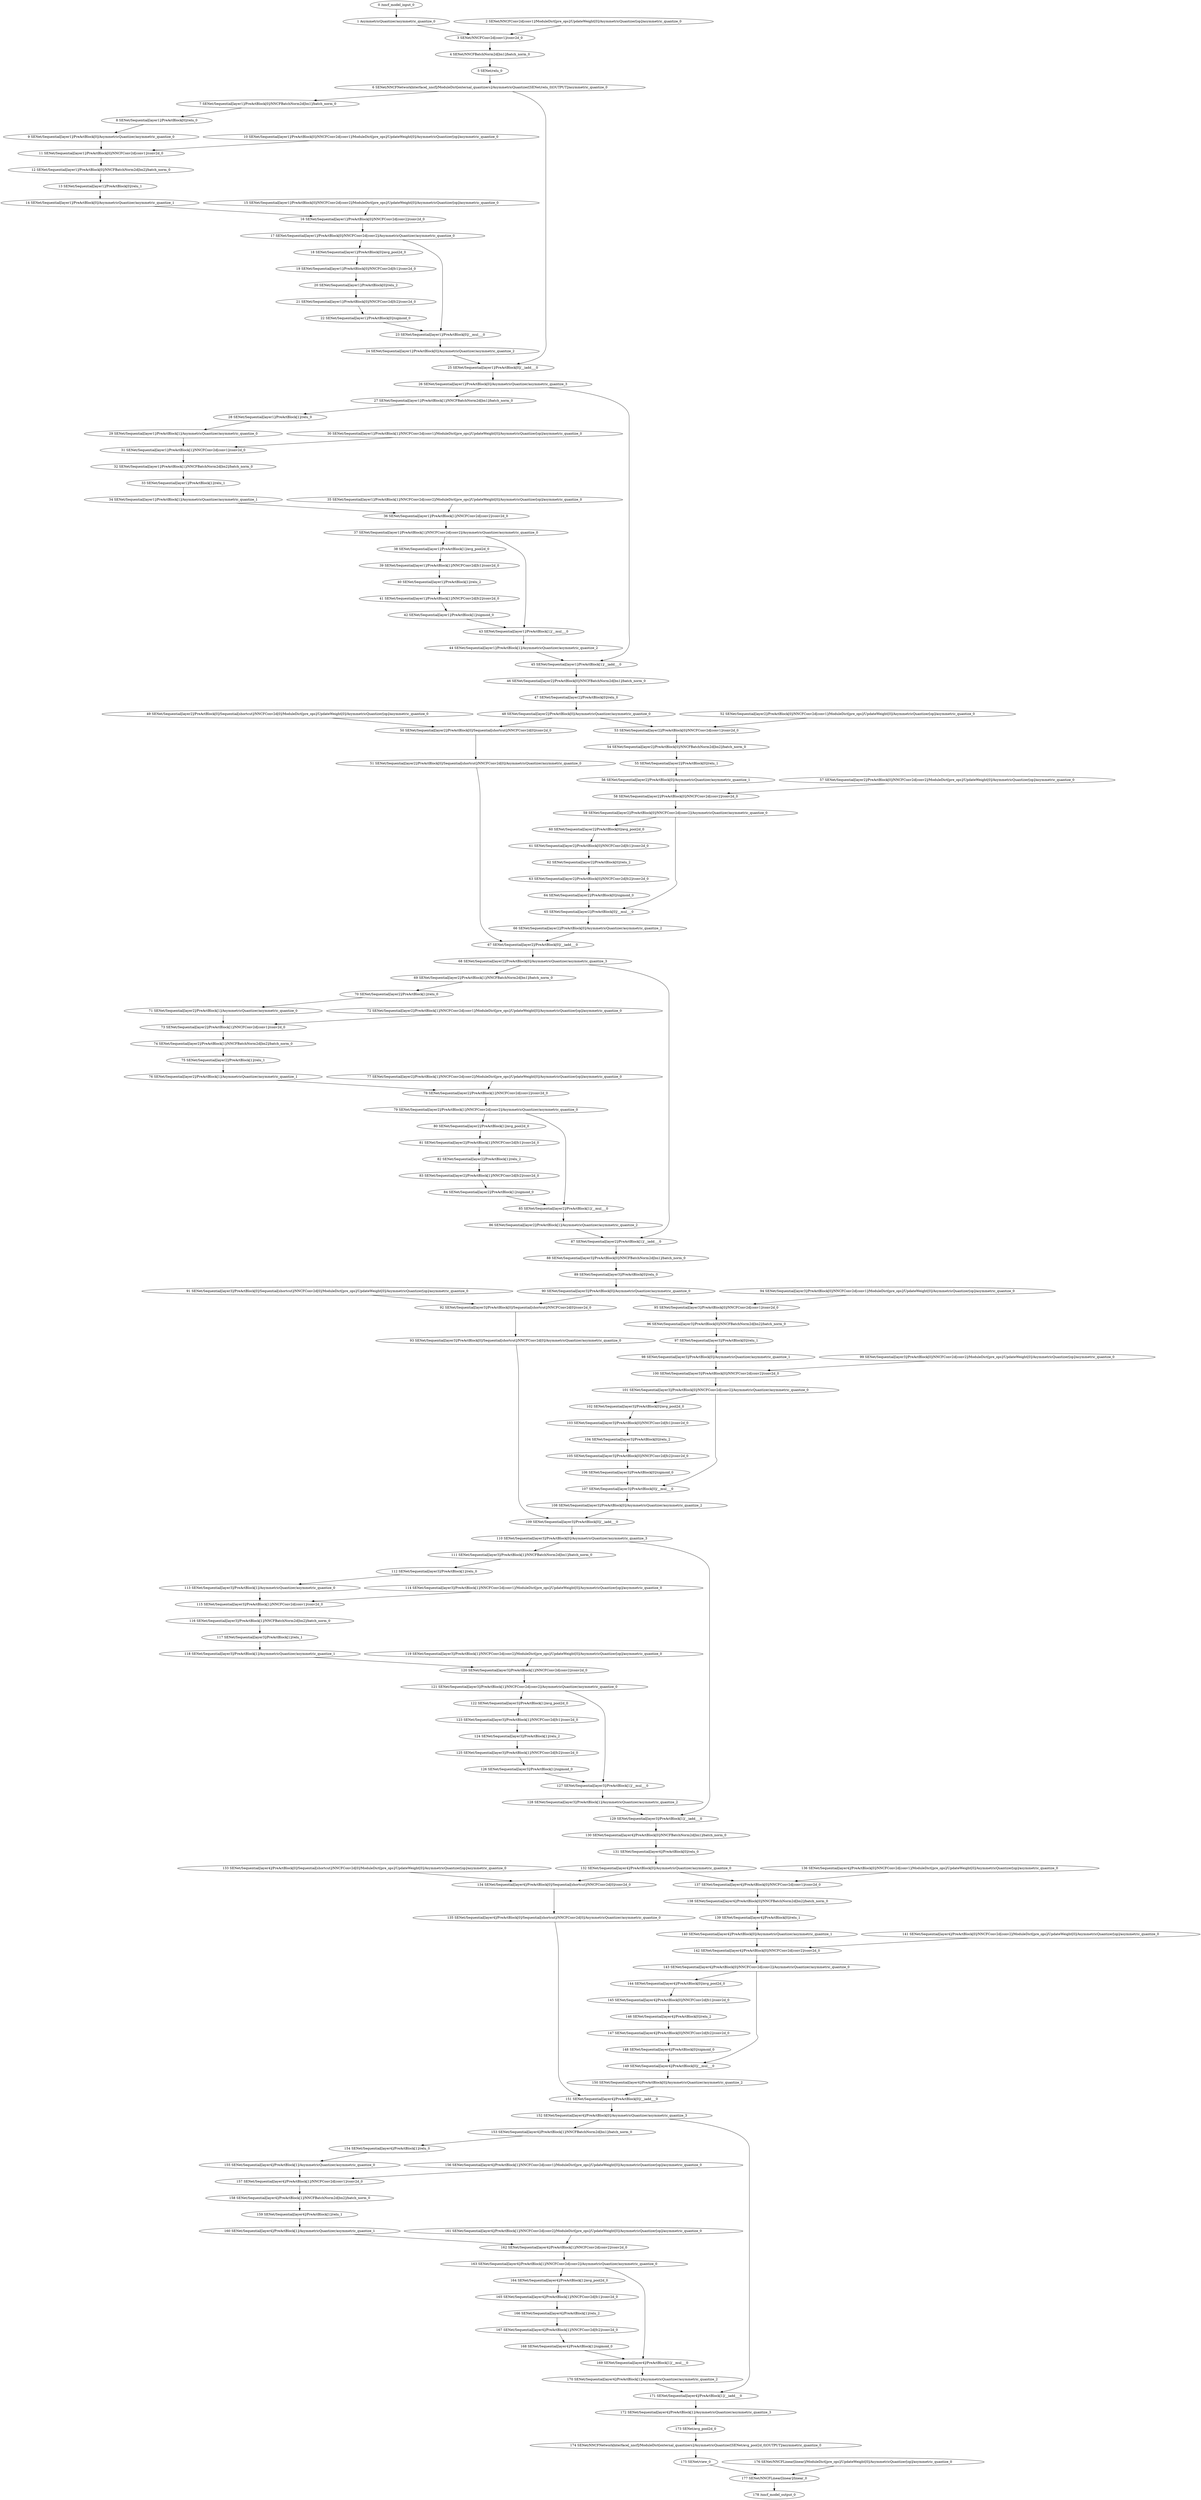 strict digraph  {
"0 /nncf_model_input_0" [id=0, type=nncf_model_input];
"1 AsymmetricQuantizer/asymmetric_quantize_0" [id=1, type=asymmetric_quantize];
"2 SENet/NNCFConv2d[conv1]/ModuleDict[pre_ops]/UpdateWeight[0]/AsymmetricQuantizer[op]/asymmetric_quantize_0" [id=2, type=asymmetric_quantize];
"3 SENet/NNCFConv2d[conv1]/conv2d_0" [id=3, type=conv2d];
"4 SENet/NNCFBatchNorm2d[bn1]/batch_norm_0" [id=4, type=batch_norm];
"5 SENet/relu_0" [id=5, type=relu];
"6 SENet/NNCFNetworkInterface[_nncf]/ModuleDict[external_quantizers]/AsymmetricQuantizer[SENet/relu_0|OUTPUT]/asymmetric_quantize_0" [id=6, type=asymmetric_quantize];
"7 SENet/Sequential[layer1]/PreActBlock[0]/NNCFBatchNorm2d[bn1]/batch_norm_0" [id=7, type=batch_norm];
"8 SENet/Sequential[layer1]/PreActBlock[0]/relu_0" [id=8, type=relu];
"9 SENet/Sequential[layer1]/PreActBlock[0]/AsymmetricQuantizer/asymmetric_quantize_0" [id=9, type=asymmetric_quantize];
"10 SENet/Sequential[layer1]/PreActBlock[0]/NNCFConv2d[conv1]/ModuleDict[pre_ops]/UpdateWeight[0]/AsymmetricQuantizer[op]/asymmetric_quantize_0" [id=10, type=asymmetric_quantize];
"11 SENet/Sequential[layer1]/PreActBlock[0]/NNCFConv2d[conv1]/conv2d_0" [id=11, type=conv2d];
"12 SENet/Sequential[layer1]/PreActBlock[0]/NNCFBatchNorm2d[bn2]/batch_norm_0" [id=12, type=batch_norm];
"13 SENet/Sequential[layer1]/PreActBlock[0]/relu_1" [id=13, type=relu];
"14 SENet/Sequential[layer1]/PreActBlock[0]/AsymmetricQuantizer/asymmetric_quantize_1" [id=14, type=asymmetric_quantize];
"15 SENet/Sequential[layer1]/PreActBlock[0]/NNCFConv2d[conv2]/ModuleDict[pre_ops]/UpdateWeight[0]/AsymmetricQuantizer[op]/asymmetric_quantize_0" [id=15, type=asymmetric_quantize];
"16 SENet/Sequential[layer1]/PreActBlock[0]/NNCFConv2d[conv2]/conv2d_0" [id=16, type=conv2d];
"17 SENet/Sequential[layer1]/PreActBlock[0]/NNCFConv2d[conv2]/AsymmetricQuantizer/asymmetric_quantize_0" [id=17, type=asymmetric_quantize];
"18 SENet/Sequential[layer1]/PreActBlock[0]/avg_pool2d_0" [id=18, type=avg_pool2d];
"19 SENet/Sequential[layer1]/PreActBlock[0]/NNCFConv2d[fc1]/conv2d_0" [id=19, type=conv2d];
"20 SENet/Sequential[layer1]/PreActBlock[0]/relu_2" [id=20, type=relu];
"21 SENet/Sequential[layer1]/PreActBlock[0]/NNCFConv2d[fc2]/conv2d_0" [id=21, type=conv2d];
"22 SENet/Sequential[layer1]/PreActBlock[0]/sigmoid_0" [id=22, type=sigmoid];
"23 SENet/Sequential[layer1]/PreActBlock[0]/__mul___0" [id=23, type=__mul__];
"24 SENet/Sequential[layer1]/PreActBlock[0]/AsymmetricQuantizer/asymmetric_quantize_2" [id=24, type=asymmetric_quantize];
"25 SENet/Sequential[layer1]/PreActBlock[0]/__iadd___0" [id=25, type=__iadd__];
"26 SENet/Sequential[layer1]/PreActBlock[0]/AsymmetricQuantizer/asymmetric_quantize_3" [id=26, type=asymmetric_quantize];
"27 SENet/Sequential[layer1]/PreActBlock[1]/NNCFBatchNorm2d[bn1]/batch_norm_0" [id=27, type=batch_norm];
"28 SENet/Sequential[layer1]/PreActBlock[1]/relu_0" [id=28, type=relu];
"29 SENet/Sequential[layer1]/PreActBlock[1]/AsymmetricQuantizer/asymmetric_quantize_0" [id=29, type=asymmetric_quantize];
"30 SENet/Sequential[layer1]/PreActBlock[1]/NNCFConv2d[conv1]/ModuleDict[pre_ops]/UpdateWeight[0]/AsymmetricQuantizer[op]/asymmetric_quantize_0" [id=30, type=asymmetric_quantize];
"31 SENet/Sequential[layer1]/PreActBlock[1]/NNCFConv2d[conv1]/conv2d_0" [id=31, type=conv2d];
"32 SENet/Sequential[layer1]/PreActBlock[1]/NNCFBatchNorm2d[bn2]/batch_norm_0" [id=32, type=batch_norm];
"33 SENet/Sequential[layer1]/PreActBlock[1]/relu_1" [id=33, type=relu];
"34 SENet/Sequential[layer1]/PreActBlock[1]/AsymmetricQuantizer/asymmetric_quantize_1" [id=34, type=asymmetric_quantize];
"35 SENet/Sequential[layer1]/PreActBlock[1]/NNCFConv2d[conv2]/ModuleDict[pre_ops]/UpdateWeight[0]/AsymmetricQuantizer[op]/asymmetric_quantize_0" [id=35, type=asymmetric_quantize];
"36 SENet/Sequential[layer1]/PreActBlock[1]/NNCFConv2d[conv2]/conv2d_0" [id=36, type=conv2d];
"37 SENet/Sequential[layer1]/PreActBlock[1]/NNCFConv2d[conv2]/AsymmetricQuantizer/asymmetric_quantize_0" [id=37, type=asymmetric_quantize];
"38 SENet/Sequential[layer1]/PreActBlock[1]/avg_pool2d_0" [id=38, type=avg_pool2d];
"39 SENet/Sequential[layer1]/PreActBlock[1]/NNCFConv2d[fc1]/conv2d_0" [id=39, type=conv2d];
"40 SENet/Sequential[layer1]/PreActBlock[1]/relu_2" [id=40, type=relu];
"41 SENet/Sequential[layer1]/PreActBlock[1]/NNCFConv2d[fc2]/conv2d_0" [id=41, type=conv2d];
"42 SENet/Sequential[layer1]/PreActBlock[1]/sigmoid_0" [id=42, type=sigmoid];
"43 SENet/Sequential[layer1]/PreActBlock[1]/__mul___0" [id=43, type=__mul__];
"44 SENet/Sequential[layer1]/PreActBlock[1]/AsymmetricQuantizer/asymmetric_quantize_2" [id=44, type=asymmetric_quantize];
"45 SENet/Sequential[layer1]/PreActBlock[1]/__iadd___0" [id=45, type=__iadd__];
"46 SENet/Sequential[layer2]/PreActBlock[0]/NNCFBatchNorm2d[bn1]/batch_norm_0" [id=46, type=batch_norm];
"47 SENet/Sequential[layer2]/PreActBlock[0]/relu_0" [id=47, type=relu];
"48 SENet/Sequential[layer2]/PreActBlock[0]/AsymmetricQuantizer/asymmetric_quantize_0" [id=48, type=asymmetric_quantize];
"49 SENet/Sequential[layer2]/PreActBlock[0]/Sequential[shortcut]/NNCFConv2d[0]/ModuleDict[pre_ops]/UpdateWeight[0]/AsymmetricQuantizer[op]/asymmetric_quantize_0" [id=49, type=asymmetric_quantize];
"50 SENet/Sequential[layer2]/PreActBlock[0]/Sequential[shortcut]/NNCFConv2d[0]/conv2d_0" [id=50, type=conv2d];
"51 SENet/Sequential[layer2]/PreActBlock[0]/Sequential[shortcut]/NNCFConv2d[0]/AsymmetricQuantizer/asymmetric_quantize_0" [id=51, type=asymmetric_quantize];
"52 SENet/Sequential[layer2]/PreActBlock[0]/NNCFConv2d[conv1]/ModuleDict[pre_ops]/UpdateWeight[0]/AsymmetricQuantizer[op]/asymmetric_quantize_0" [id=52, type=asymmetric_quantize];
"53 SENet/Sequential[layer2]/PreActBlock[0]/NNCFConv2d[conv1]/conv2d_0" [id=53, type=conv2d];
"54 SENet/Sequential[layer2]/PreActBlock[0]/NNCFBatchNorm2d[bn2]/batch_norm_0" [id=54, type=batch_norm];
"55 SENet/Sequential[layer2]/PreActBlock[0]/relu_1" [id=55, type=relu];
"56 SENet/Sequential[layer2]/PreActBlock[0]/AsymmetricQuantizer/asymmetric_quantize_1" [id=56, type=asymmetric_quantize];
"57 SENet/Sequential[layer2]/PreActBlock[0]/NNCFConv2d[conv2]/ModuleDict[pre_ops]/UpdateWeight[0]/AsymmetricQuantizer[op]/asymmetric_quantize_0" [id=57, type=asymmetric_quantize];
"58 SENet/Sequential[layer2]/PreActBlock[0]/NNCFConv2d[conv2]/conv2d_0" [id=58, type=conv2d];
"59 SENet/Sequential[layer2]/PreActBlock[0]/NNCFConv2d[conv2]/AsymmetricQuantizer/asymmetric_quantize_0" [id=59, type=asymmetric_quantize];
"60 SENet/Sequential[layer2]/PreActBlock[0]/avg_pool2d_0" [id=60, type=avg_pool2d];
"61 SENet/Sequential[layer2]/PreActBlock[0]/NNCFConv2d[fc1]/conv2d_0" [id=61, type=conv2d];
"62 SENet/Sequential[layer2]/PreActBlock[0]/relu_2" [id=62, type=relu];
"63 SENet/Sequential[layer2]/PreActBlock[0]/NNCFConv2d[fc2]/conv2d_0" [id=63, type=conv2d];
"64 SENet/Sequential[layer2]/PreActBlock[0]/sigmoid_0" [id=64, type=sigmoid];
"65 SENet/Sequential[layer2]/PreActBlock[0]/__mul___0" [id=65, type=__mul__];
"66 SENet/Sequential[layer2]/PreActBlock[0]/AsymmetricQuantizer/asymmetric_quantize_2" [id=66, type=asymmetric_quantize];
"67 SENet/Sequential[layer2]/PreActBlock[0]/__iadd___0" [id=67, type=__iadd__];
"68 SENet/Sequential[layer2]/PreActBlock[0]/AsymmetricQuantizer/asymmetric_quantize_3" [id=68, type=asymmetric_quantize];
"69 SENet/Sequential[layer2]/PreActBlock[1]/NNCFBatchNorm2d[bn1]/batch_norm_0" [id=69, type=batch_norm];
"70 SENet/Sequential[layer2]/PreActBlock[1]/relu_0" [id=70, type=relu];
"71 SENet/Sequential[layer2]/PreActBlock[1]/AsymmetricQuantizer/asymmetric_quantize_0" [id=71, type=asymmetric_quantize];
"72 SENet/Sequential[layer2]/PreActBlock[1]/NNCFConv2d[conv1]/ModuleDict[pre_ops]/UpdateWeight[0]/AsymmetricQuantizer[op]/asymmetric_quantize_0" [id=72, type=asymmetric_quantize];
"73 SENet/Sequential[layer2]/PreActBlock[1]/NNCFConv2d[conv1]/conv2d_0" [id=73, type=conv2d];
"74 SENet/Sequential[layer2]/PreActBlock[1]/NNCFBatchNorm2d[bn2]/batch_norm_0" [id=74, type=batch_norm];
"75 SENet/Sequential[layer2]/PreActBlock[1]/relu_1" [id=75, type=relu];
"76 SENet/Sequential[layer2]/PreActBlock[1]/AsymmetricQuantizer/asymmetric_quantize_1" [id=76, type=asymmetric_quantize];
"77 SENet/Sequential[layer2]/PreActBlock[1]/NNCFConv2d[conv2]/ModuleDict[pre_ops]/UpdateWeight[0]/AsymmetricQuantizer[op]/asymmetric_quantize_0" [id=77, type=asymmetric_quantize];
"78 SENet/Sequential[layer2]/PreActBlock[1]/NNCFConv2d[conv2]/conv2d_0" [id=78, type=conv2d];
"79 SENet/Sequential[layer2]/PreActBlock[1]/NNCFConv2d[conv2]/AsymmetricQuantizer/asymmetric_quantize_0" [id=79, type=asymmetric_quantize];
"80 SENet/Sequential[layer2]/PreActBlock[1]/avg_pool2d_0" [id=80, type=avg_pool2d];
"81 SENet/Sequential[layer2]/PreActBlock[1]/NNCFConv2d[fc1]/conv2d_0" [id=81, type=conv2d];
"82 SENet/Sequential[layer2]/PreActBlock[1]/relu_2" [id=82, type=relu];
"83 SENet/Sequential[layer2]/PreActBlock[1]/NNCFConv2d[fc2]/conv2d_0" [id=83, type=conv2d];
"84 SENet/Sequential[layer2]/PreActBlock[1]/sigmoid_0" [id=84, type=sigmoid];
"85 SENet/Sequential[layer2]/PreActBlock[1]/__mul___0" [id=85, type=__mul__];
"86 SENet/Sequential[layer2]/PreActBlock[1]/AsymmetricQuantizer/asymmetric_quantize_2" [id=86, type=asymmetric_quantize];
"87 SENet/Sequential[layer2]/PreActBlock[1]/__iadd___0" [id=87, type=__iadd__];
"88 SENet/Sequential[layer3]/PreActBlock[0]/NNCFBatchNorm2d[bn1]/batch_norm_0" [id=88, type=batch_norm];
"89 SENet/Sequential[layer3]/PreActBlock[0]/relu_0" [id=89, type=relu];
"90 SENet/Sequential[layer3]/PreActBlock[0]/AsymmetricQuantizer/asymmetric_quantize_0" [id=90, type=asymmetric_quantize];
"91 SENet/Sequential[layer3]/PreActBlock[0]/Sequential[shortcut]/NNCFConv2d[0]/ModuleDict[pre_ops]/UpdateWeight[0]/AsymmetricQuantizer[op]/asymmetric_quantize_0" [id=91, type=asymmetric_quantize];
"92 SENet/Sequential[layer3]/PreActBlock[0]/Sequential[shortcut]/NNCFConv2d[0]/conv2d_0" [id=92, type=conv2d];
"93 SENet/Sequential[layer3]/PreActBlock[0]/Sequential[shortcut]/NNCFConv2d[0]/AsymmetricQuantizer/asymmetric_quantize_0" [id=93, type=asymmetric_quantize];
"94 SENet/Sequential[layer3]/PreActBlock[0]/NNCFConv2d[conv1]/ModuleDict[pre_ops]/UpdateWeight[0]/AsymmetricQuantizer[op]/asymmetric_quantize_0" [id=94, type=asymmetric_quantize];
"95 SENet/Sequential[layer3]/PreActBlock[0]/NNCFConv2d[conv1]/conv2d_0" [id=95, type=conv2d];
"96 SENet/Sequential[layer3]/PreActBlock[0]/NNCFBatchNorm2d[bn2]/batch_norm_0" [id=96, type=batch_norm];
"97 SENet/Sequential[layer3]/PreActBlock[0]/relu_1" [id=97, type=relu];
"98 SENet/Sequential[layer3]/PreActBlock[0]/AsymmetricQuantizer/asymmetric_quantize_1" [id=98, type=asymmetric_quantize];
"99 SENet/Sequential[layer3]/PreActBlock[0]/NNCFConv2d[conv2]/ModuleDict[pre_ops]/UpdateWeight[0]/AsymmetricQuantizer[op]/asymmetric_quantize_0" [id=99, type=asymmetric_quantize];
"100 SENet/Sequential[layer3]/PreActBlock[0]/NNCFConv2d[conv2]/conv2d_0" [id=100, type=conv2d];
"101 SENet/Sequential[layer3]/PreActBlock[0]/NNCFConv2d[conv2]/AsymmetricQuantizer/asymmetric_quantize_0" [id=101, type=asymmetric_quantize];
"102 SENet/Sequential[layer3]/PreActBlock[0]/avg_pool2d_0" [id=102, type=avg_pool2d];
"103 SENet/Sequential[layer3]/PreActBlock[0]/NNCFConv2d[fc1]/conv2d_0" [id=103, type=conv2d];
"104 SENet/Sequential[layer3]/PreActBlock[0]/relu_2" [id=104, type=relu];
"105 SENet/Sequential[layer3]/PreActBlock[0]/NNCFConv2d[fc2]/conv2d_0" [id=105, type=conv2d];
"106 SENet/Sequential[layer3]/PreActBlock[0]/sigmoid_0" [id=106, type=sigmoid];
"107 SENet/Sequential[layer3]/PreActBlock[0]/__mul___0" [id=107, type=__mul__];
"108 SENet/Sequential[layer3]/PreActBlock[0]/AsymmetricQuantizer/asymmetric_quantize_2" [id=108, type=asymmetric_quantize];
"109 SENet/Sequential[layer3]/PreActBlock[0]/__iadd___0" [id=109, type=__iadd__];
"110 SENet/Sequential[layer3]/PreActBlock[0]/AsymmetricQuantizer/asymmetric_quantize_3" [id=110, type=asymmetric_quantize];
"111 SENet/Sequential[layer3]/PreActBlock[1]/NNCFBatchNorm2d[bn1]/batch_norm_0" [id=111, type=batch_norm];
"112 SENet/Sequential[layer3]/PreActBlock[1]/relu_0" [id=112, type=relu];
"113 SENet/Sequential[layer3]/PreActBlock[1]/AsymmetricQuantizer/asymmetric_quantize_0" [id=113, type=asymmetric_quantize];
"114 SENet/Sequential[layer3]/PreActBlock[1]/NNCFConv2d[conv1]/ModuleDict[pre_ops]/UpdateWeight[0]/AsymmetricQuantizer[op]/asymmetric_quantize_0" [id=114, type=asymmetric_quantize];
"115 SENet/Sequential[layer3]/PreActBlock[1]/NNCFConv2d[conv1]/conv2d_0" [id=115, type=conv2d];
"116 SENet/Sequential[layer3]/PreActBlock[1]/NNCFBatchNorm2d[bn2]/batch_norm_0" [id=116, type=batch_norm];
"117 SENet/Sequential[layer3]/PreActBlock[1]/relu_1" [id=117, type=relu];
"118 SENet/Sequential[layer3]/PreActBlock[1]/AsymmetricQuantizer/asymmetric_quantize_1" [id=118, type=asymmetric_quantize];
"119 SENet/Sequential[layer3]/PreActBlock[1]/NNCFConv2d[conv2]/ModuleDict[pre_ops]/UpdateWeight[0]/AsymmetricQuantizer[op]/asymmetric_quantize_0" [id=119, type=asymmetric_quantize];
"120 SENet/Sequential[layer3]/PreActBlock[1]/NNCFConv2d[conv2]/conv2d_0" [id=120, type=conv2d];
"121 SENet/Sequential[layer3]/PreActBlock[1]/NNCFConv2d[conv2]/AsymmetricQuantizer/asymmetric_quantize_0" [id=121, type=asymmetric_quantize];
"122 SENet/Sequential[layer3]/PreActBlock[1]/avg_pool2d_0" [id=122, type=avg_pool2d];
"123 SENet/Sequential[layer3]/PreActBlock[1]/NNCFConv2d[fc1]/conv2d_0" [id=123, type=conv2d];
"124 SENet/Sequential[layer3]/PreActBlock[1]/relu_2" [id=124, type=relu];
"125 SENet/Sequential[layer3]/PreActBlock[1]/NNCFConv2d[fc2]/conv2d_0" [id=125, type=conv2d];
"126 SENet/Sequential[layer3]/PreActBlock[1]/sigmoid_0" [id=126, type=sigmoid];
"127 SENet/Sequential[layer3]/PreActBlock[1]/__mul___0" [id=127, type=__mul__];
"128 SENet/Sequential[layer3]/PreActBlock[1]/AsymmetricQuantizer/asymmetric_quantize_2" [id=128, type=asymmetric_quantize];
"129 SENet/Sequential[layer3]/PreActBlock[1]/__iadd___0" [id=129, type=__iadd__];
"130 SENet/Sequential[layer4]/PreActBlock[0]/NNCFBatchNorm2d[bn1]/batch_norm_0" [id=130, type=batch_norm];
"131 SENet/Sequential[layer4]/PreActBlock[0]/relu_0" [id=131, type=relu];
"132 SENet/Sequential[layer4]/PreActBlock[0]/AsymmetricQuantizer/asymmetric_quantize_0" [id=132, type=asymmetric_quantize];
"133 SENet/Sequential[layer4]/PreActBlock[0]/Sequential[shortcut]/NNCFConv2d[0]/ModuleDict[pre_ops]/UpdateWeight[0]/AsymmetricQuantizer[op]/asymmetric_quantize_0" [id=133, type=asymmetric_quantize];
"134 SENet/Sequential[layer4]/PreActBlock[0]/Sequential[shortcut]/NNCFConv2d[0]/conv2d_0" [id=134, type=conv2d];
"135 SENet/Sequential[layer4]/PreActBlock[0]/Sequential[shortcut]/NNCFConv2d[0]/AsymmetricQuantizer/asymmetric_quantize_0" [id=135, type=asymmetric_quantize];
"136 SENet/Sequential[layer4]/PreActBlock[0]/NNCFConv2d[conv1]/ModuleDict[pre_ops]/UpdateWeight[0]/AsymmetricQuantizer[op]/asymmetric_quantize_0" [id=136, type=asymmetric_quantize];
"137 SENet/Sequential[layer4]/PreActBlock[0]/NNCFConv2d[conv1]/conv2d_0" [id=137, type=conv2d];
"138 SENet/Sequential[layer4]/PreActBlock[0]/NNCFBatchNorm2d[bn2]/batch_norm_0" [id=138, type=batch_norm];
"139 SENet/Sequential[layer4]/PreActBlock[0]/relu_1" [id=139, type=relu];
"140 SENet/Sequential[layer4]/PreActBlock[0]/AsymmetricQuantizer/asymmetric_quantize_1" [id=140, type=asymmetric_quantize];
"141 SENet/Sequential[layer4]/PreActBlock[0]/NNCFConv2d[conv2]/ModuleDict[pre_ops]/UpdateWeight[0]/AsymmetricQuantizer[op]/asymmetric_quantize_0" [id=141, type=asymmetric_quantize];
"142 SENet/Sequential[layer4]/PreActBlock[0]/NNCFConv2d[conv2]/conv2d_0" [id=142, type=conv2d];
"143 SENet/Sequential[layer4]/PreActBlock[0]/NNCFConv2d[conv2]/AsymmetricQuantizer/asymmetric_quantize_0" [id=143, type=asymmetric_quantize];
"144 SENet/Sequential[layer4]/PreActBlock[0]/avg_pool2d_0" [id=144, type=avg_pool2d];
"145 SENet/Sequential[layer4]/PreActBlock[0]/NNCFConv2d[fc1]/conv2d_0" [id=145, type=conv2d];
"146 SENet/Sequential[layer4]/PreActBlock[0]/relu_2" [id=146, type=relu];
"147 SENet/Sequential[layer4]/PreActBlock[0]/NNCFConv2d[fc2]/conv2d_0" [id=147, type=conv2d];
"148 SENet/Sequential[layer4]/PreActBlock[0]/sigmoid_0" [id=148, type=sigmoid];
"149 SENet/Sequential[layer4]/PreActBlock[0]/__mul___0" [id=149, type=__mul__];
"150 SENet/Sequential[layer4]/PreActBlock[0]/AsymmetricQuantizer/asymmetric_quantize_2" [id=150, type=asymmetric_quantize];
"151 SENet/Sequential[layer4]/PreActBlock[0]/__iadd___0" [id=151, type=__iadd__];
"152 SENet/Sequential[layer4]/PreActBlock[0]/AsymmetricQuantizer/asymmetric_quantize_3" [id=152, type=asymmetric_quantize];
"153 SENet/Sequential[layer4]/PreActBlock[1]/NNCFBatchNorm2d[bn1]/batch_norm_0" [id=153, type=batch_norm];
"154 SENet/Sequential[layer4]/PreActBlock[1]/relu_0" [id=154, type=relu];
"155 SENet/Sequential[layer4]/PreActBlock[1]/AsymmetricQuantizer/asymmetric_quantize_0" [id=155, type=asymmetric_quantize];
"156 SENet/Sequential[layer4]/PreActBlock[1]/NNCFConv2d[conv1]/ModuleDict[pre_ops]/UpdateWeight[0]/AsymmetricQuantizer[op]/asymmetric_quantize_0" [id=156, type=asymmetric_quantize];
"157 SENet/Sequential[layer4]/PreActBlock[1]/NNCFConv2d[conv1]/conv2d_0" [id=157, type=conv2d];
"158 SENet/Sequential[layer4]/PreActBlock[1]/NNCFBatchNorm2d[bn2]/batch_norm_0" [id=158, type=batch_norm];
"159 SENet/Sequential[layer4]/PreActBlock[1]/relu_1" [id=159, type=relu];
"160 SENet/Sequential[layer4]/PreActBlock[1]/AsymmetricQuantizer/asymmetric_quantize_1" [id=160, type=asymmetric_quantize];
"161 SENet/Sequential[layer4]/PreActBlock[1]/NNCFConv2d[conv2]/ModuleDict[pre_ops]/UpdateWeight[0]/AsymmetricQuantizer[op]/asymmetric_quantize_0" [id=161, type=asymmetric_quantize];
"162 SENet/Sequential[layer4]/PreActBlock[1]/NNCFConv2d[conv2]/conv2d_0" [id=162, type=conv2d];
"163 SENet/Sequential[layer4]/PreActBlock[1]/NNCFConv2d[conv2]/AsymmetricQuantizer/asymmetric_quantize_0" [id=163, type=asymmetric_quantize];
"164 SENet/Sequential[layer4]/PreActBlock[1]/avg_pool2d_0" [id=164, type=avg_pool2d];
"165 SENet/Sequential[layer4]/PreActBlock[1]/NNCFConv2d[fc1]/conv2d_0" [id=165, type=conv2d];
"166 SENet/Sequential[layer4]/PreActBlock[1]/relu_2" [id=166, type=relu];
"167 SENet/Sequential[layer4]/PreActBlock[1]/NNCFConv2d[fc2]/conv2d_0" [id=167, type=conv2d];
"168 SENet/Sequential[layer4]/PreActBlock[1]/sigmoid_0" [id=168, type=sigmoid];
"169 SENet/Sequential[layer4]/PreActBlock[1]/__mul___0" [id=169, type=__mul__];
"170 SENet/Sequential[layer4]/PreActBlock[1]/AsymmetricQuantizer/asymmetric_quantize_2" [id=170, type=asymmetric_quantize];
"171 SENet/Sequential[layer4]/PreActBlock[1]/__iadd___0" [id=171, type=__iadd__];
"172 SENet/Sequential[layer4]/PreActBlock[1]/AsymmetricQuantizer/asymmetric_quantize_3" [id=172, type=asymmetric_quantize];
"173 SENet/avg_pool2d_0" [id=173, type=avg_pool2d];
"174 SENet/NNCFNetworkInterface[_nncf]/ModuleDict[external_quantizers]/AsymmetricQuantizer[SENet/avg_pool2d_0|OUTPUT]/asymmetric_quantize_0" [id=174, type=asymmetric_quantize];
"175 SENet/view_0" [id=175, type=view];
"176 SENet/NNCFLinear[linear]/ModuleDict[pre_ops]/UpdateWeight[0]/AsymmetricQuantizer[op]/asymmetric_quantize_0" [id=176, type=asymmetric_quantize];
"177 SENet/NNCFLinear[linear]/linear_0" [id=177, type=linear];
"178 /nncf_model_output_0" [id=178, type=nncf_model_output];
"0 /nncf_model_input_0" -> "1 AsymmetricQuantizer/asymmetric_quantize_0";
"1 AsymmetricQuantizer/asymmetric_quantize_0" -> "3 SENet/NNCFConv2d[conv1]/conv2d_0";
"2 SENet/NNCFConv2d[conv1]/ModuleDict[pre_ops]/UpdateWeight[0]/AsymmetricQuantizer[op]/asymmetric_quantize_0" -> "3 SENet/NNCFConv2d[conv1]/conv2d_0";
"3 SENet/NNCFConv2d[conv1]/conv2d_0" -> "4 SENet/NNCFBatchNorm2d[bn1]/batch_norm_0";
"4 SENet/NNCFBatchNorm2d[bn1]/batch_norm_0" -> "5 SENet/relu_0";
"5 SENet/relu_0" -> "6 SENet/NNCFNetworkInterface[_nncf]/ModuleDict[external_quantizers]/AsymmetricQuantizer[SENet/relu_0|OUTPUT]/asymmetric_quantize_0";
"6 SENet/NNCFNetworkInterface[_nncf]/ModuleDict[external_quantizers]/AsymmetricQuantizer[SENet/relu_0|OUTPUT]/asymmetric_quantize_0" -> "7 SENet/Sequential[layer1]/PreActBlock[0]/NNCFBatchNorm2d[bn1]/batch_norm_0";
"6 SENet/NNCFNetworkInterface[_nncf]/ModuleDict[external_quantizers]/AsymmetricQuantizer[SENet/relu_0|OUTPUT]/asymmetric_quantize_0" -> "25 SENet/Sequential[layer1]/PreActBlock[0]/__iadd___0";
"7 SENet/Sequential[layer1]/PreActBlock[0]/NNCFBatchNorm2d[bn1]/batch_norm_0" -> "8 SENet/Sequential[layer1]/PreActBlock[0]/relu_0";
"8 SENet/Sequential[layer1]/PreActBlock[0]/relu_0" -> "9 SENet/Sequential[layer1]/PreActBlock[0]/AsymmetricQuantizer/asymmetric_quantize_0";
"9 SENet/Sequential[layer1]/PreActBlock[0]/AsymmetricQuantizer/asymmetric_quantize_0" -> "11 SENet/Sequential[layer1]/PreActBlock[0]/NNCFConv2d[conv1]/conv2d_0";
"10 SENet/Sequential[layer1]/PreActBlock[0]/NNCFConv2d[conv1]/ModuleDict[pre_ops]/UpdateWeight[0]/AsymmetricQuantizer[op]/asymmetric_quantize_0" -> "11 SENet/Sequential[layer1]/PreActBlock[0]/NNCFConv2d[conv1]/conv2d_0";
"11 SENet/Sequential[layer1]/PreActBlock[0]/NNCFConv2d[conv1]/conv2d_0" -> "12 SENet/Sequential[layer1]/PreActBlock[0]/NNCFBatchNorm2d[bn2]/batch_norm_0";
"12 SENet/Sequential[layer1]/PreActBlock[0]/NNCFBatchNorm2d[bn2]/batch_norm_0" -> "13 SENet/Sequential[layer1]/PreActBlock[0]/relu_1";
"13 SENet/Sequential[layer1]/PreActBlock[0]/relu_1" -> "14 SENet/Sequential[layer1]/PreActBlock[0]/AsymmetricQuantizer/asymmetric_quantize_1";
"14 SENet/Sequential[layer1]/PreActBlock[0]/AsymmetricQuantizer/asymmetric_quantize_1" -> "16 SENet/Sequential[layer1]/PreActBlock[0]/NNCFConv2d[conv2]/conv2d_0";
"15 SENet/Sequential[layer1]/PreActBlock[0]/NNCFConv2d[conv2]/ModuleDict[pre_ops]/UpdateWeight[0]/AsymmetricQuantizer[op]/asymmetric_quantize_0" -> "16 SENet/Sequential[layer1]/PreActBlock[0]/NNCFConv2d[conv2]/conv2d_0";
"16 SENet/Sequential[layer1]/PreActBlock[0]/NNCFConv2d[conv2]/conv2d_0" -> "17 SENet/Sequential[layer1]/PreActBlock[0]/NNCFConv2d[conv2]/AsymmetricQuantizer/asymmetric_quantize_0";
"17 SENet/Sequential[layer1]/PreActBlock[0]/NNCFConv2d[conv2]/AsymmetricQuantizer/asymmetric_quantize_0" -> "18 SENet/Sequential[layer1]/PreActBlock[0]/avg_pool2d_0";
"17 SENet/Sequential[layer1]/PreActBlock[0]/NNCFConv2d[conv2]/AsymmetricQuantizer/asymmetric_quantize_0" -> "23 SENet/Sequential[layer1]/PreActBlock[0]/__mul___0";
"18 SENet/Sequential[layer1]/PreActBlock[0]/avg_pool2d_0" -> "19 SENet/Sequential[layer1]/PreActBlock[0]/NNCFConv2d[fc1]/conv2d_0";
"19 SENet/Sequential[layer1]/PreActBlock[0]/NNCFConv2d[fc1]/conv2d_0" -> "20 SENet/Sequential[layer1]/PreActBlock[0]/relu_2";
"20 SENet/Sequential[layer1]/PreActBlock[0]/relu_2" -> "21 SENet/Sequential[layer1]/PreActBlock[0]/NNCFConv2d[fc2]/conv2d_0";
"21 SENet/Sequential[layer1]/PreActBlock[0]/NNCFConv2d[fc2]/conv2d_0" -> "22 SENet/Sequential[layer1]/PreActBlock[0]/sigmoid_0";
"22 SENet/Sequential[layer1]/PreActBlock[0]/sigmoid_0" -> "23 SENet/Sequential[layer1]/PreActBlock[0]/__mul___0";
"23 SENet/Sequential[layer1]/PreActBlock[0]/__mul___0" -> "24 SENet/Sequential[layer1]/PreActBlock[0]/AsymmetricQuantizer/asymmetric_quantize_2";
"24 SENet/Sequential[layer1]/PreActBlock[0]/AsymmetricQuantizer/asymmetric_quantize_2" -> "25 SENet/Sequential[layer1]/PreActBlock[0]/__iadd___0";
"25 SENet/Sequential[layer1]/PreActBlock[0]/__iadd___0" -> "26 SENet/Sequential[layer1]/PreActBlock[0]/AsymmetricQuantizer/asymmetric_quantize_3";
"26 SENet/Sequential[layer1]/PreActBlock[0]/AsymmetricQuantizer/asymmetric_quantize_3" -> "27 SENet/Sequential[layer1]/PreActBlock[1]/NNCFBatchNorm2d[bn1]/batch_norm_0";
"26 SENet/Sequential[layer1]/PreActBlock[0]/AsymmetricQuantizer/asymmetric_quantize_3" -> "45 SENet/Sequential[layer1]/PreActBlock[1]/__iadd___0";
"27 SENet/Sequential[layer1]/PreActBlock[1]/NNCFBatchNorm2d[bn1]/batch_norm_0" -> "28 SENet/Sequential[layer1]/PreActBlock[1]/relu_0";
"28 SENet/Sequential[layer1]/PreActBlock[1]/relu_0" -> "29 SENet/Sequential[layer1]/PreActBlock[1]/AsymmetricQuantizer/asymmetric_quantize_0";
"29 SENet/Sequential[layer1]/PreActBlock[1]/AsymmetricQuantizer/asymmetric_quantize_0" -> "31 SENet/Sequential[layer1]/PreActBlock[1]/NNCFConv2d[conv1]/conv2d_0";
"30 SENet/Sequential[layer1]/PreActBlock[1]/NNCFConv2d[conv1]/ModuleDict[pre_ops]/UpdateWeight[0]/AsymmetricQuantizer[op]/asymmetric_quantize_0" -> "31 SENet/Sequential[layer1]/PreActBlock[1]/NNCFConv2d[conv1]/conv2d_0";
"31 SENet/Sequential[layer1]/PreActBlock[1]/NNCFConv2d[conv1]/conv2d_0" -> "32 SENet/Sequential[layer1]/PreActBlock[1]/NNCFBatchNorm2d[bn2]/batch_norm_0";
"32 SENet/Sequential[layer1]/PreActBlock[1]/NNCFBatchNorm2d[bn2]/batch_norm_0" -> "33 SENet/Sequential[layer1]/PreActBlock[1]/relu_1";
"33 SENet/Sequential[layer1]/PreActBlock[1]/relu_1" -> "34 SENet/Sequential[layer1]/PreActBlock[1]/AsymmetricQuantizer/asymmetric_quantize_1";
"34 SENet/Sequential[layer1]/PreActBlock[1]/AsymmetricQuantizer/asymmetric_quantize_1" -> "36 SENet/Sequential[layer1]/PreActBlock[1]/NNCFConv2d[conv2]/conv2d_0";
"35 SENet/Sequential[layer1]/PreActBlock[1]/NNCFConv2d[conv2]/ModuleDict[pre_ops]/UpdateWeight[0]/AsymmetricQuantizer[op]/asymmetric_quantize_0" -> "36 SENet/Sequential[layer1]/PreActBlock[1]/NNCFConv2d[conv2]/conv2d_0";
"36 SENet/Sequential[layer1]/PreActBlock[1]/NNCFConv2d[conv2]/conv2d_0" -> "37 SENet/Sequential[layer1]/PreActBlock[1]/NNCFConv2d[conv2]/AsymmetricQuantizer/asymmetric_quantize_0";
"37 SENet/Sequential[layer1]/PreActBlock[1]/NNCFConv2d[conv2]/AsymmetricQuantizer/asymmetric_quantize_0" -> "38 SENet/Sequential[layer1]/PreActBlock[1]/avg_pool2d_0";
"37 SENet/Sequential[layer1]/PreActBlock[1]/NNCFConv2d[conv2]/AsymmetricQuantizer/asymmetric_quantize_0" -> "43 SENet/Sequential[layer1]/PreActBlock[1]/__mul___0";
"38 SENet/Sequential[layer1]/PreActBlock[1]/avg_pool2d_0" -> "39 SENet/Sequential[layer1]/PreActBlock[1]/NNCFConv2d[fc1]/conv2d_0";
"39 SENet/Sequential[layer1]/PreActBlock[1]/NNCFConv2d[fc1]/conv2d_0" -> "40 SENet/Sequential[layer1]/PreActBlock[1]/relu_2";
"40 SENet/Sequential[layer1]/PreActBlock[1]/relu_2" -> "41 SENet/Sequential[layer1]/PreActBlock[1]/NNCFConv2d[fc2]/conv2d_0";
"41 SENet/Sequential[layer1]/PreActBlock[1]/NNCFConv2d[fc2]/conv2d_0" -> "42 SENet/Sequential[layer1]/PreActBlock[1]/sigmoid_0";
"42 SENet/Sequential[layer1]/PreActBlock[1]/sigmoid_0" -> "43 SENet/Sequential[layer1]/PreActBlock[1]/__mul___0";
"43 SENet/Sequential[layer1]/PreActBlock[1]/__mul___0" -> "44 SENet/Sequential[layer1]/PreActBlock[1]/AsymmetricQuantizer/asymmetric_quantize_2";
"44 SENet/Sequential[layer1]/PreActBlock[1]/AsymmetricQuantizer/asymmetric_quantize_2" -> "45 SENet/Sequential[layer1]/PreActBlock[1]/__iadd___0";
"45 SENet/Sequential[layer1]/PreActBlock[1]/__iadd___0" -> "46 SENet/Sequential[layer2]/PreActBlock[0]/NNCFBatchNorm2d[bn1]/batch_norm_0";
"46 SENet/Sequential[layer2]/PreActBlock[0]/NNCFBatchNorm2d[bn1]/batch_norm_0" -> "47 SENet/Sequential[layer2]/PreActBlock[0]/relu_0";
"47 SENet/Sequential[layer2]/PreActBlock[0]/relu_0" -> "48 SENet/Sequential[layer2]/PreActBlock[0]/AsymmetricQuantizer/asymmetric_quantize_0";
"48 SENet/Sequential[layer2]/PreActBlock[0]/AsymmetricQuantizer/asymmetric_quantize_0" -> "50 SENet/Sequential[layer2]/PreActBlock[0]/Sequential[shortcut]/NNCFConv2d[0]/conv2d_0";
"48 SENet/Sequential[layer2]/PreActBlock[0]/AsymmetricQuantizer/asymmetric_quantize_0" -> "53 SENet/Sequential[layer2]/PreActBlock[0]/NNCFConv2d[conv1]/conv2d_0";
"49 SENet/Sequential[layer2]/PreActBlock[0]/Sequential[shortcut]/NNCFConv2d[0]/ModuleDict[pre_ops]/UpdateWeight[0]/AsymmetricQuantizer[op]/asymmetric_quantize_0" -> "50 SENet/Sequential[layer2]/PreActBlock[0]/Sequential[shortcut]/NNCFConv2d[0]/conv2d_0";
"50 SENet/Sequential[layer2]/PreActBlock[0]/Sequential[shortcut]/NNCFConv2d[0]/conv2d_0" -> "51 SENet/Sequential[layer2]/PreActBlock[0]/Sequential[shortcut]/NNCFConv2d[0]/AsymmetricQuantizer/asymmetric_quantize_0";
"51 SENet/Sequential[layer2]/PreActBlock[0]/Sequential[shortcut]/NNCFConv2d[0]/AsymmetricQuantizer/asymmetric_quantize_0" -> "67 SENet/Sequential[layer2]/PreActBlock[0]/__iadd___0";
"52 SENet/Sequential[layer2]/PreActBlock[0]/NNCFConv2d[conv1]/ModuleDict[pre_ops]/UpdateWeight[0]/AsymmetricQuantizer[op]/asymmetric_quantize_0" -> "53 SENet/Sequential[layer2]/PreActBlock[0]/NNCFConv2d[conv1]/conv2d_0";
"53 SENet/Sequential[layer2]/PreActBlock[0]/NNCFConv2d[conv1]/conv2d_0" -> "54 SENet/Sequential[layer2]/PreActBlock[0]/NNCFBatchNorm2d[bn2]/batch_norm_0";
"54 SENet/Sequential[layer2]/PreActBlock[0]/NNCFBatchNorm2d[bn2]/batch_norm_0" -> "55 SENet/Sequential[layer2]/PreActBlock[0]/relu_1";
"55 SENet/Sequential[layer2]/PreActBlock[0]/relu_1" -> "56 SENet/Sequential[layer2]/PreActBlock[0]/AsymmetricQuantizer/asymmetric_quantize_1";
"56 SENet/Sequential[layer2]/PreActBlock[0]/AsymmetricQuantizer/asymmetric_quantize_1" -> "58 SENet/Sequential[layer2]/PreActBlock[0]/NNCFConv2d[conv2]/conv2d_0";
"57 SENet/Sequential[layer2]/PreActBlock[0]/NNCFConv2d[conv2]/ModuleDict[pre_ops]/UpdateWeight[0]/AsymmetricQuantizer[op]/asymmetric_quantize_0" -> "58 SENet/Sequential[layer2]/PreActBlock[0]/NNCFConv2d[conv2]/conv2d_0";
"58 SENet/Sequential[layer2]/PreActBlock[0]/NNCFConv2d[conv2]/conv2d_0" -> "59 SENet/Sequential[layer2]/PreActBlock[0]/NNCFConv2d[conv2]/AsymmetricQuantizer/asymmetric_quantize_0";
"59 SENet/Sequential[layer2]/PreActBlock[0]/NNCFConv2d[conv2]/AsymmetricQuantizer/asymmetric_quantize_0" -> "60 SENet/Sequential[layer2]/PreActBlock[0]/avg_pool2d_0";
"59 SENet/Sequential[layer2]/PreActBlock[0]/NNCFConv2d[conv2]/AsymmetricQuantizer/asymmetric_quantize_0" -> "65 SENet/Sequential[layer2]/PreActBlock[0]/__mul___0";
"60 SENet/Sequential[layer2]/PreActBlock[0]/avg_pool2d_0" -> "61 SENet/Sequential[layer2]/PreActBlock[0]/NNCFConv2d[fc1]/conv2d_0";
"61 SENet/Sequential[layer2]/PreActBlock[0]/NNCFConv2d[fc1]/conv2d_0" -> "62 SENet/Sequential[layer2]/PreActBlock[0]/relu_2";
"62 SENet/Sequential[layer2]/PreActBlock[0]/relu_2" -> "63 SENet/Sequential[layer2]/PreActBlock[0]/NNCFConv2d[fc2]/conv2d_0";
"63 SENet/Sequential[layer2]/PreActBlock[0]/NNCFConv2d[fc2]/conv2d_0" -> "64 SENet/Sequential[layer2]/PreActBlock[0]/sigmoid_0";
"64 SENet/Sequential[layer2]/PreActBlock[0]/sigmoid_0" -> "65 SENet/Sequential[layer2]/PreActBlock[0]/__mul___0";
"65 SENet/Sequential[layer2]/PreActBlock[0]/__mul___0" -> "66 SENet/Sequential[layer2]/PreActBlock[0]/AsymmetricQuantizer/asymmetric_quantize_2";
"66 SENet/Sequential[layer2]/PreActBlock[0]/AsymmetricQuantizer/asymmetric_quantize_2" -> "67 SENet/Sequential[layer2]/PreActBlock[0]/__iadd___0";
"67 SENet/Sequential[layer2]/PreActBlock[0]/__iadd___0" -> "68 SENet/Sequential[layer2]/PreActBlock[0]/AsymmetricQuantizer/asymmetric_quantize_3";
"68 SENet/Sequential[layer2]/PreActBlock[0]/AsymmetricQuantizer/asymmetric_quantize_3" -> "69 SENet/Sequential[layer2]/PreActBlock[1]/NNCFBatchNorm2d[bn1]/batch_norm_0";
"68 SENet/Sequential[layer2]/PreActBlock[0]/AsymmetricQuantizer/asymmetric_quantize_3" -> "87 SENet/Sequential[layer2]/PreActBlock[1]/__iadd___0";
"69 SENet/Sequential[layer2]/PreActBlock[1]/NNCFBatchNorm2d[bn1]/batch_norm_0" -> "70 SENet/Sequential[layer2]/PreActBlock[1]/relu_0";
"70 SENet/Sequential[layer2]/PreActBlock[1]/relu_0" -> "71 SENet/Sequential[layer2]/PreActBlock[1]/AsymmetricQuantizer/asymmetric_quantize_0";
"71 SENet/Sequential[layer2]/PreActBlock[1]/AsymmetricQuantizer/asymmetric_quantize_0" -> "73 SENet/Sequential[layer2]/PreActBlock[1]/NNCFConv2d[conv1]/conv2d_0";
"72 SENet/Sequential[layer2]/PreActBlock[1]/NNCFConv2d[conv1]/ModuleDict[pre_ops]/UpdateWeight[0]/AsymmetricQuantizer[op]/asymmetric_quantize_0" -> "73 SENet/Sequential[layer2]/PreActBlock[1]/NNCFConv2d[conv1]/conv2d_0";
"73 SENet/Sequential[layer2]/PreActBlock[1]/NNCFConv2d[conv1]/conv2d_0" -> "74 SENet/Sequential[layer2]/PreActBlock[1]/NNCFBatchNorm2d[bn2]/batch_norm_0";
"74 SENet/Sequential[layer2]/PreActBlock[1]/NNCFBatchNorm2d[bn2]/batch_norm_0" -> "75 SENet/Sequential[layer2]/PreActBlock[1]/relu_1";
"75 SENet/Sequential[layer2]/PreActBlock[1]/relu_1" -> "76 SENet/Sequential[layer2]/PreActBlock[1]/AsymmetricQuantizer/asymmetric_quantize_1";
"76 SENet/Sequential[layer2]/PreActBlock[1]/AsymmetricQuantizer/asymmetric_quantize_1" -> "78 SENet/Sequential[layer2]/PreActBlock[1]/NNCFConv2d[conv2]/conv2d_0";
"77 SENet/Sequential[layer2]/PreActBlock[1]/NNCFConv2d[conv2]/ModuleDict[pre_ops]/UpdateWeight[0]/AsymmetricQuantizer[op]/asymmetric_quantize_0" -> "78 SENet/Sequential[layer2]/PreActBlock[1]/NNCFConv2d[conv2]/conv2d_0";
"78 SENet/Sequential[layer2]/PreActBlock[1]/NNCFConv2d[conv2]/conv2d_0" -> "79 SENet/Sequential[layer2]/PreActBlock[1]/NNCFConv2d[conv2]/AsymmetricQuantizer/asymmetric_quantize_0";
"79 SENet/Sequential[layer2]/PreActBlock[1]/NNCFConv2d[conv2]/AsymmetricQuantizer/asymmetric_quantize_0" -> "80 SENet/Sequential[layer2]/PreActBlock[1]/avg_pool2d_0";
"79 SENet/Sequential[layer2]/PreActBlock[1]/NNCFConv2d[conv2]/AsymmetricQuantizer/asymmetric_quantize_0" -> "85 SENet/Sequential[layer2]/PreActBlock[1]/__mul___0";
"80 SENet/Sequential[layer2]/PreActBlock[1]/avg_pool2d_0" -> "81 SENet/Sequential[layer2]/PreActBlock[1]/NNCFConv2d[fc1]/conv2d_0";
"81 SENet/Sequential[layer2]/PreActBlock[1]/NNCFConv2d[fc1]/conv2d_0" -> "82 SENet/Sequential[layer2]/PreActBlock[1]/relu_2";
"82 SENet/Sequential[layer2]/PreActBlock[1]/relu_2" -> "83 SENet/Sequential[layer2]/PreActBlock[1]/NNCFConv2d[fc2]/conv2d_0";
"83 SENet/Sequential[layer2]/PreActBlock[1]/NNCFConv2d[fc2]/conv2d_0" -> "84 SENet/Sequential[layer2]/PreActBlock[1]/sigmoid_0";
"84 SENet/Sequential[layer2]/PreActBlock[1]/sigmoid_0" -> "85 SENet/Sequential[layer2]/PreActBlock[1]/__mul___0";
"85 SENet/Sequential[layer2]/PreActBlock[1]/__mul___0" -> "86 SENet/Sequential[layer2]/PreActBlock[1]/AsymmetricQuantizer/asymmetric_quantize_2";
"86 SENet/Sequential[layer2]/PreActBlock[1]/AsymmetricQuantizer/asymmetric_quantize_2" -> "87 SENet/Sequential[layer2]/PreActBlock[1]/__iadd___0";
"87 SENet/Sequential[layer2]/PreActBlock[1]/__iadd___0" -> "88 SENet/Sequential[layer3]/PreActBlock[0]/NNCFBatchNorm2d[bn1]/batch_norm_0";
"88 SENet/Sequential[layer3]/PreActBlock[0]/NNCFBatchNorm2d[bn1]/batch_norm_0" -> "89 SENet/Sequential[layer3]/PreActBlock[0]/relu_0";
"89 SENet/Sequential[layer3]/PreActBlock[0]/relu_0" -> "90 SENet/Sequential[layer3]/PreActBlock[0]/AsymmetricQuantizer/asymmetric_quantize_0";
"90 SENet/Sequential[layer3]/PreActBlock[0]/AsymmetricQuantizer/asymmetric_quantize_0" -> "92 SENet/Sequential[layer3]/PreActBlock[0]/Sequential[shortcut]/NNCFConv2d[0]/conv2d_0";
"90 SENet/Sequential[layer3]/PreActBlock[0]/AsymmetricQuantizer/asymmetric_quantize_0" -> "95 SENet/Sequential[layer3]/PreActBlock[0]/NNCFConv2d[conv1]/conv2d_0";
"91 SENet/Sequential[layer3]/PreActBlock[0]/Sequential[shortcut]/NNCFConv2d[0]/ModuleDict[pre_ops]/UpdateWeight[0]/AsymmetricQuantizer[op]/asymmetric_quantize_0" -> "92 SENet/Sequential[layer3]/PreActBlock[0]/Sequential[shortcut]/NNCFConv2d[0]/conv2d_0";
"92 SENet/Sequential[layer3]/PreActBlock[0]/Sequential[shortcut]/NNCFConv2d[0]/conv2d_0" -> "93 SENet/Sequential[layer3]/PreActBlock[0]/Sequential[shortcut]/NNCFConv2d[0]/AsymmetricQuantizer/asymmetric_quantize_0";
"93 SENet/Sequential[layer3]/PreActBlock[0]/Sequential[shortcut]/NNCFConv2d[0]/AsymmetricQuantizer/asymmetric_quantize_0" -> "109 SENet/Sequential[layer3]/PreActBlock[0]/__iadd___0";
"94 SENet/Sequential[layer3]/PreActBlock[0]/NNCFConv2d[conv1]/ModuleDict[pre_ops]/UpdateWeight[0]/AsymmetricQuantizer[op]/asymmetric_quantize_0" -> "95 SENet/Sequential[layer3]/PreActBlock[0]/NNCFConv2d[conv1]/conv2d_0";
"95 SENet/Sequential[layer3]/PreActBlock[0]/NNCFConv2d[conv1]/conv2d_0" -> "96 SENet/Sequential[layer3]/PreActBlock[0]/NNCFBatchNorm2d[bn2]/batch_norm_0";
"96 SENet/Sequential[layer3]/PreActBlock[0]/NNCFBatchNorm2d[bn2]/batch_norm_0" -> "97 SENet/Sequential[layer3]/PreActBlock[0]/relu_1";
"97 SENet/Sequential[layer3]/PreActBlock[0]/relu_1" -> "98 SENet/Sequential[layer3]/PreActBlock[0]/AsymmetricQuantizer/asymmetric_quantize_1";
"98 SENet/Sequential[layer3]/PreActBlock[0]/AsymmetricQuantizer/asymmetric_quantize_1" -> "100 SENet/Sequential[layer3]/PreActBlock[0]/NNCFConv2d[conv2]/conv2d_0";
"99 SENet/Sequential[layer3]/PreActBlock[0]/NNCFConv2d[conv2]/ModuleDict[pre_ops]/UpdateWeight[0]/AsymmetricQuantizer[op]/asymmetric_quantize_0" -> "100 SENet/Sequential[layer3]/PreActBlock[0]/NNCFConv2d[conv2]/conv2d_0";
"100 SENet/Sequential[layer3]/PreActBlock[0]/NNCFConv2d[conv2]/conv2d_0" -> "101 SENet/Sequential[layer3]/PreActBlock[0]/NNCFConv2d[conv2]/AsymmetricQuantizer/asymmetric_quantize_0";
"101 SENet/Sequential[layer3]/PreActBlock[0]/NNCFConv2d[conv2]/AsymmetricQuantizer/asymmetric_quantize_0" -> "102 SENet/Sequential[layer3]/PreActBlock[0]/avg_pool2d_0";
"101 SENet/Sequential[layer3]/PreActBlock[0]/NNCFConv2d[conv2]/AsymmetricQuantizer/asymmetric_quantize_0" -> "107 SENet/Sequential[layer3]/PreActBlock[0]/__mul___0";
"102 SENet/Sequential[layer3]/PreActBlock[0]/avg_pool2d_0" -> "103 SENet/Sequential[layer3]/PreActBlock[0]/NNCFConv2d[fc1]/conv2d_0";
"103 SENet/Sequential[layer3]/PreActBlock[0]/NNCFConv2d[fc1]/conv2d_0" -> "104 SENet/Sequential[layer3]/PreActBlock[0]/relu_2";
"104 SENet/Sequential[layer3]/PreActBlock[0]/relu_2" -> "105 SENet/Sequential[layer3]/PreActBlock[0]/NNCFConv2d[fc2]/conv2d_0";
"105 SENet/Sequential[layer3]/PreActBlock[0]/NNCFConv2d[fc2]/conv2d_0" -> "106 SENet/Sequential[layer3]/PreActBlock[0]/sigmoid_0";
"106 SENet/Sequential[layer3]/PreActBlock[0]/sigmoid_0" -> "107 SENet/Sequential[layer3]/PreActBlock[0]/__mul___0";
"107 SENet/Sequential[layer3]/PreActBlock[0]/__mul___0" -> "108 SENet/Sequential[layer3]/PreActBlock[0]/AsymmetricQuantizer/asymmetric_quantize_2";
"108 SENet/Sequential[layer3]/PreActBlock[0]/AsymmetricQuantizer/asymmetric_quantize_2" -> "109 SENet/Sequential[layer3]/PreActBlock[0]/__iadd___0";
"109 SENet/Sequential[layer3]/PreActBlock[0]/__iadd___0" -> "110 SENet/Sequential[layer3]/PreActBlock[0]/AsymmetricQuantizer/asymmetric_quantize_3";
"110 SENet/Sequential[layer3]/PreActBlock[0]/AsymmetricQuantizer/asymmetric_quantize_3" -> "111 SENet/Sequential[layer3]/PreActBlock[1]/NNCFBatchNorm2d[bn1]/batch_norm_0";
"110 SENet/Sequential[layer3]/PreActBlock[0]/AsymmetricQuantizer/asymmetric_quantize_3" -> "129 SENet/Sequential[layer3]/PreActBlock[1]/__iadd___0";
"111 SENet/Sequential[layer3]/PreActBlock[1]/NNCFBatchNorm2d[bn1]/batch_norm_0" -> "112 SENet/Sequential[layer3]/PreActBlock[1]/relu_0";
"112 SENet/Sequential[layer3]/PreActBlock[1]/relu_0" -> "113 SENet/Sequential[layer3]/PreActBlock[1]/AsymmetricQuantizer/asymmetric_quantize_0";
"113 SENet/Sequential[layer3]/PreActBlock[1]/AsymmetricQuantizer/asymmetric_quantize_0" -> "115 SENet/Sequential[layer3]/PreActBlock[1]/NNCFConv2d[conv1]/conv2d_0";
"114 SENet/Sequential[layer3]/PreActBlock[1]/NNCFConv2d[conv1]/ModuleDict[pre_ops]/UpdateWeight[0]/AsymmetricQuantizer[op]/asymmetric_quantize_0" -> "115 SENet/Sequential[layer3]/PreActBlock[1]/NNCFConv2d[conv1]/conv2d_0";
"115 SENet/Sequential[layer3]/PreActBlock[1]/NNCFConv2d[conv1]/conv2d_0" -> "116 SENet/Sequential[layer3]/PreActBlock[1]/NNCFBatchNorm2d[bn2]/batch_norm_0";
"116 SENet/Sequential[layer3]/PreActBlock[1]/NNCFBatchNorm2d[bn2]/batch_norm_0" -> "117 SENet/Sequential[layer3]/PreActBlock[1]/relu_1";
"117 SENet/Sequential[layer3]/PreActBlock[1]/relu_1" -> "118 SENet/Sequential[layer3]/PreActBlock[1]/AsymmetricQuantizer/asymmetric_quantize_1";
"118 SENet/Sequential[layer3]/PreActBlock[1]/AsymmetricQuantizer/asymmetric_quantize_1" -> "120 SENet/Sequential[layer3]/PreActBlock[1]/NNCFConv2d[conv2]/conv2d_0";
"119 SENet/Sequential[layer3]/PreActBlock[1]/NNCFConv2d[conv2]/ModuleDict[pre_ops]/UpdateWeight[0]/AsymmetricQuantizer[op]/asymmetric_quantize_0" -> "120 SENet/Sequential[layer3]/PreActBlock[1]/NNCFConv2d[conv2]/conv2d_0";
"120 SENet/Sequential[layer3]/PreActBlock[1]/NNCFConv2d[conv2]/conv2d_0" -> "121 SENet/Sequential[layer3]/PreActBlock[1]/NNCFConv2d[conv2]/AsymmetricQuantizer/asymmetric_quantize_0";
"121 SENet/Sequential[layer3]/PreActBlock[1]/NNCFConv2d[conv2]/AsymmetricQuantizer/asymmetric_quantize_0" -> "122 SENet/Sequential[layer3]/PreActBlock[1]/avg_pool2d_0";
"121 SENet/Sequential[layer3]/PreActBlock[1]/NNCFConv2d[conv2]/AsymmetricQuantizer/asymmetric_quantize_0" -> "127 SENet/Sequential[layer3]/PreActBlock[1]/__mul___0";
"122 SENet/Sequential[layer3]/PreActBlock[1]/avg_pool2d_0" -> "123 SENet/Sequential[layer3]/PreActBlock[1]/NNCFConv2d[fc1]/conv2d_0";
"123 SENet/Sequential[layer3]/PreActBlock[1]/NNCFConv2d[fc1]/conv2d_0" -> "124 SENet/Sequential[layer3]/PreActBlock[1]/relu_2";
"124 SENet/Sequential[layer3]/PreActBlock[1]/relu_2" -> "125 SENet/Sequential[layer3]/PreActBlock[1]/NNCFConv2d[fc2]/conv2d_0";
"125 SENet/Sequential[layer3]/PreActBlock[1]/NNCFConv2d[fc2]/conv2d_0" -> "126 SENet/Sequential[layer3]/PreActBlock[1]/sigmoid_0";
"126 SENet/Sequential[layer3]/PreActBlock[1]/sigmoid_0" -> "127 SENet/Sequential[layer3]/PreActBlock[1]/__mul___0";
"127 SENet/Sequential[layer3]/PreActBlock[1]/__mul___0" -> "128 SENet/Sequential[layer3]/PreActBlock[1]/AsymmetricQuantizer/asymmetric_quantize_2";
"128 SENet/Sequential[layer3]/PreActBlock[1]/AsymmetricQuantizer/asymmetric_quantize_2" -> "129 SENet/Sequential[layer3]/PreActBlock[1]/__iadd___0";
"129 SENet/Sequential[layer3]/PreActBlock[1]/__iadd___0" -> "130 SENet/Sequential[layer4]/PreActBlock[0]/NNCFBatchNorm2d[bn1]/batch_norm_0";
"130 SENet/Sequential[layer4]/PreActBlock[0]/NNCFBatchNorm2d[bn1]/batch_norm_0" -> "131 SENet/Sequential[layer4]/PreActBlock[0]/relu_0";
"131 SENet/Sequential[layer4]/PreActBlock[0]/relu_0" -> "132 SENet/Sequential[layer4]/PreActBlock[0]/AsymmetricQuantizer/asymmetric_quantize_0";
"132 SENet/Sequential[layer4]/PreActBlock[0]/AsymmetricQuantizer/asymmetric_quantize_0" -> "134 SENet/Sequential[layer4]/PreActBlock[0]/Sequential[shortcut]/NNCFConv2d[0]/conv2d_0";
"132 SENet/Sequential[layer4]/PreActBlock[0]/AsymmetricQuantizer/asymmetric_quantize_0" -> "137 SENet/Sequential[layer4]/PreActBlock[0]/NNCFConv2d[conv1]/conv2d_0";
"133 SENet/Sequential[layer4]/PreActBlock[0]/Sequential[shortcut]/NNCFConv2d[0]/ModuleDict[pre_ops]/UpdateWeight[0]/AsymmetricQuantizer[op]/asymmetric_quantize_0" -> "134 SENet/Sequential[layer4]/PreActBlock[0]/Sequential[shortcut]/NNCFConv2d[0]/conv2d_0";
"134 SENet/Sequential[layer4]/PreActBlock[0]/Sequential[shortcut]/NNCFConv2d[0]/conv2d_0" -> "135 SENet/Sequential[layer4]/PreActBlock[0]/Sequential[shortcut]/NNCFConv2d[0]/AsymmetricQuantizer/asymmetric_quantize_0";
"135 SENet/Sequential[layer4]/PreActBlock[0]/Sequential[shortcut]/NNCFConv2d[0]/AsymmetricQuantizer/asymmetric_quantize_0" -> "151 SENet/Sequential[layer4]/PreActBlock[0]/__iadd___0";
"136 SENet/Sequential[layer4]/PreActBlock[0]/NNCFConv2d[conv1]/ModuleDict[pre_ops]/UpdateWeight[0]/AsymmetricQuantizer[op]/asymmetric_quantize_0" -> "137 SENet/Sequential[layer4]/PreActBlock[0]/NNCFConv2d[conv1]/conv2d_0";
"137 SENet/Sequential[layer4]/PreActBlock[0]/NNCFConv2d[conv1]/conv2d_0" -> "138 SENet/Sequential[layer4]/PreActBlock[0]/NNCFBatchNorm2d[bn2]/batch_norm_0";
"138 SENet/Sequential[layer4]/PreActBlock[0]/NNCFBatchNorm2d[bn2]/batch_norm_0" -> "139 SENet/Sequential[layer4]/PreActBlock[0]/relu_1";
"139 SENet/Sequential[layer4]/PreActBlock[0]/relu_1" -> "140 SENet/Sequential[layer4]/PreActBlock[0]/AsymmetricQuantizer/asymmetric_quantize_1";
"140 SENet/Sequential[layer4]/PreActBlock[0]/AsymmetricQuantizer/asymmetric_quantize_1" -> "142 SENet/Sequential[layer4]/PreActBlock[0]/NNCFConv2d[conv2]/conv2d_0";
"141 SENet/Sequential[layer4]/PreActBlock[0]/NNCFConv2d[conv2]/ModuleDict[pre_ops]/UpdateWeight[0]/AsymmetricQuantizer[op]/asymmetric_quantize_0" -> "142 SENet/Sequential[layer4]/PreActBlock[0]/NNCFConv2d[conv2]/conv2d_0";
"142 SENet/Sequential[layer4]/PreActBlock[0]/NNCFConv2d[conv2]/conv2d_0" -> "143 SENet/Sequential[layer4]/PreActBlock[0]/NNCFConv2d[conv2]/AsymmetricQuantizer/asymmetric_quantize_0";
"143 SENet/Sequential[layer4]/PreActBlock[0]/NNCFConv2d[conv2]/AsymmetricQuantizer/asymmetric_quantize_0" -> "144 SENet/Sequential[layer4]/PreActBlock[0]/avg_pool2d_0";
"143 SENet/Sequential[layer4]/PreActBlock[0]/NNCFConv2d[conv2]/AsymmetricQuantizer/asymmetric_quantize_0" -> "149 SENet/Sequential[layer4]/PreActBlock[0]/__mul___0";
"144 SENet/Sequential[layer4]/PreActBlock[0]/avg_pool2d_0" -> "145 SENet/Sequential[layer4]/PreActBlock[0]/NNCFConv2d[fc1]/conv2d_0";
"145 SENet/Sequential[layer4]/PreActBlock[0]/NNCFConv2d[fc1]/conv2d_0" -> "146 SENet/Sequential[layer4]/PreActBlock[0]/relu_2";
"146 SENet/Sequential[layer4]/PreActBlock[0]/relu_2" -> "147 SENet/Sequential[layer4]/PreActBlock[0]/NNCFConv2d[fc2]/conv2d_0";
"147 SENet/Sequential[layer4]/PreActBlock[0]/NNCFConv2d[fc2]/conv2d_0" -> "148 SENet/Sequential[layer4]/PreActBlock[0]/sigmoid_0";
"148 SENet/Sequential[layer4]/PreActBlock[0]/sigmoid_0" -> "149 SENet/Sequential[layer4]/PreActBlock[0]/__mul___0";
"149 SENet/Sequential[layer4]/PreActBlock[0]/__mul___0" -> "150 SENet/Sequential[layer4]/PreActBlock[0]/AsymmetricQuantizer/asymmetric_quantize_2";
"150 SENet/Sequential[layer4]/PreActBlock[0]/AsymmetricQuantizer/asymmetric_quantize_2" -> "151 SENet/Sequential[layer4]/PreActBlock[0]/__iadd___0";
"151 SENet/Sequential[layer4]/PreActBlock[0]/__iadd___0" -> "152 SENet/Sequential[layer4]/PreActBlock[0]/AsymmetricQuantizer/asymmetric_quantize_3";
"152 SENet/Sequential[layer4]/PreActBlock[0]/AsymmetricQuantizer/asymmetric_quantize_3" -> "153 SENet/Sequential[layer4]/PreActBlock[1]/NNCFBatchNorm2d[bn1]/batch_norm_0";
"152 SENet/Sequential[layer4]/PreActBlock[0]/AsymmetricQuantizer/asymmetric_quantize_3" -> "171 SENet/Sequential[layer4]/PreActBlock[1]/__iadd___0";
"153 SENet/Sequential[layer4]/PreActBlock[1]/NNCFBatchNorm2d[bn1]/batch_norm_0" -> "154 SENet/Sequential[layer4]/PreActBlock[1]/relu_0";
"154 SENet/Sequential[layer4]/PreActBlock[1]/relu_0" -> "155 SENet/Sequential[layer4]/PreActBlock[1]/AsymmetricQuantizer/asymmetric_quantize_0";
"155 SENet/Sequential[layer4]/PreActBlock[1]/AsymmetricQuantizer/asymmetric_quantize_0" -> "157 SENet/Sequential[layer4]/PreActBlock[1]/NNCFConv2d[conv1]/conv2d_0";
"156 SENet/Sequential[layer4]/PreActBlock[1]/NNCFConv2d[conv1]/ModuleDict[pre_ops]/UpdateWeight[0]/AsymmetricQuantizer[op]/asymmetric_quantize_0" -> "157 SENet/Sequential[layer4]/PreActBlock[1]/NNCFConv2d[conv1]/conv2d_0";
"157 SENet/Sequential[layer4]/PreActBlock[1]/NNCFConv2d[conv1]/conv2d_0" -> "158 SENet/Sequential[layer4]/PreActBlock[1]/NNCFBatchNorm2d[bn2]/batch_norm_0";
"158 SENet/Sequential[layer4]/PreActBlock[1]/NNCFBatchNorm2d[bn2]/batch_norm_0" -> "159 SENet/Sequential[layer4]/PreActBlock[1]/relu_1";
"159 SENet/Sequential[layer4]/PreActBlock[1]/relu_1" -> "160 SENet/Sequential[layer4]/PreActBlock[1]/AsymmetricQuantizer/asymmetric_quantize_1";
"160 SENet/Sequential[layer4]/PreActBlock[1]/AsymmetricQuantizer/asymmetric_quantize_1" -> "162 SENet/Sequential[layer4]/PreActBlock[1]/NNCFConv2d[conv2]/conv2d_0";
"161 SENet/Sequential[layer4]/PreActBlock[1]/NNCFConv2d[conv2]/ModuleDict[pre_ops]/UpdateWeight[0]/AsymmetricQuantizer[op]/asymmetric_quantize_0" -> "162 SENet/Sequential[layer4]/PreActBlock[1]/NNCFConv2d[conv2]/conv2d_0";
"162 SENet/Sequential[layer4]/PreActBlock[1]/NNCFConv2d[conv2]/conv2d_0" -> "163 SENet/Sequential[layer4]/PreActBlock[1]/NNCFConv2d[conv2]/AsymmetricQuantizer/asymmetric_quantize_0";
"163 SENet/Sequential[layer4]/PreActBlock[1]/NNCFConv2d[conv2]/AsymmetricQuantizer/asymmetric_quantize_0" -> "164 SENet/Sequential[layer4]/PreActBlock[1]/avg_pool2d_0";
"163 SENet/Sequential[layer4]/PreActBlock[1]/NNCFConv2d[conv2]/AsymmetricQuantizer/asymmetric_quantize_0" -> "169 SENet/Sequential[layer4]/PreActBlock[1]/__mul___0";
"164 SENet/Sequential[layer4]/PreActBlock[1]/avg_pool2d_0" -> "165 SENet/Sequential[layer4]/PreActBlock[1]/NNCFConv2d[fc1]/conv2d_0";
"165 SENet/Sequential[layer4]/PreActBlock[1]/NNCFConv2d[fc1]/conv2d_0" -> "166 SENet/Sequential[layer4]/PreActBlock[1]/relu_2";
"166 SENet/Sequential[layer4]/PreActBlock[1]/relu_2" -> "167 SENet/Sequential[layer4]/PreActBlock[1]/NNCFConv2d[fc2]/conv2d_0";
"167 SENet/Sequential[layer4]/PreActBlock[1]/NNCFConv2d[fc2]/conv2d_0" -> "168 SENet/Sequential[layer4]/PreActBlock[1]/sigmoid_0";
"168 SENet/Sequential[layer4]/PreActBlock[1]/sigmoid_0" -> "169 SENet/Sequential[layer4]/PreActBlock[1]/__mul___0";
"169 SENet/Sequential[layer4]/PreActBlock[1]/__mul___0" -> "170 SENet/Sequential[layer4]/PreActBlock[1]/AsymmetricQuantizer/asymmetric_quantize_2";
"170 SENet/Sequential[layer4]/PreActBlock[1]/AsymmetricQuantizer/asymmetric_quantize_2" -> "171 SENet/Sequential[layer4]/PreActBlock[1]/__iadd___0";
"171 SENet/Sequential[layer4]/PreActBlock[1]/__iadd___0" -> "172 SENet/Sequential[layer4]/PreActBlock[1]/AsymmetricQuantizer/asymmetric_quantize_3";
"172 SENet/Sequential[layer4]/PreActBlock[1]/AsymmetricQuantizer/asymmetric_quantize_3" -> "173 SENet/avg_pool2d_0";
"173 SENet/avg_pool2d_0" -> "174 SENet/NNCFNetworkInterface[_nncf]/ModuleDict[external_quantizers]/AsymmetricQuantizer[SENet/avg_pool2d_0|OUTPUT]/asymmetric_quantize_0";
"174 SENet/NNCFNetworkInterface[_nncf]/ModuleDict[external_quantizers]/AsymmetricQuantizer[SENet/avg_pool2d_0|OUTPUT]/asymmetric_quantize_0" -> "175 SENet/view_0";
"175 SENet/view_0" -> "177 SENet/NNCFLinear[linear]/linear_0";
"176 SENet/NNCFLinear[linear]/ModuleDict[pre_ops]/UpdateWeight[0]/AsymmetricQuantizer[op]/asymmetric_quantize_0" -> "177 SENet/NNCFLinear[linear]/linear_0";
"177 SENet/NNCFLinear[linear]/linear_0" -> "178 /nncf_model_output_0";
}
